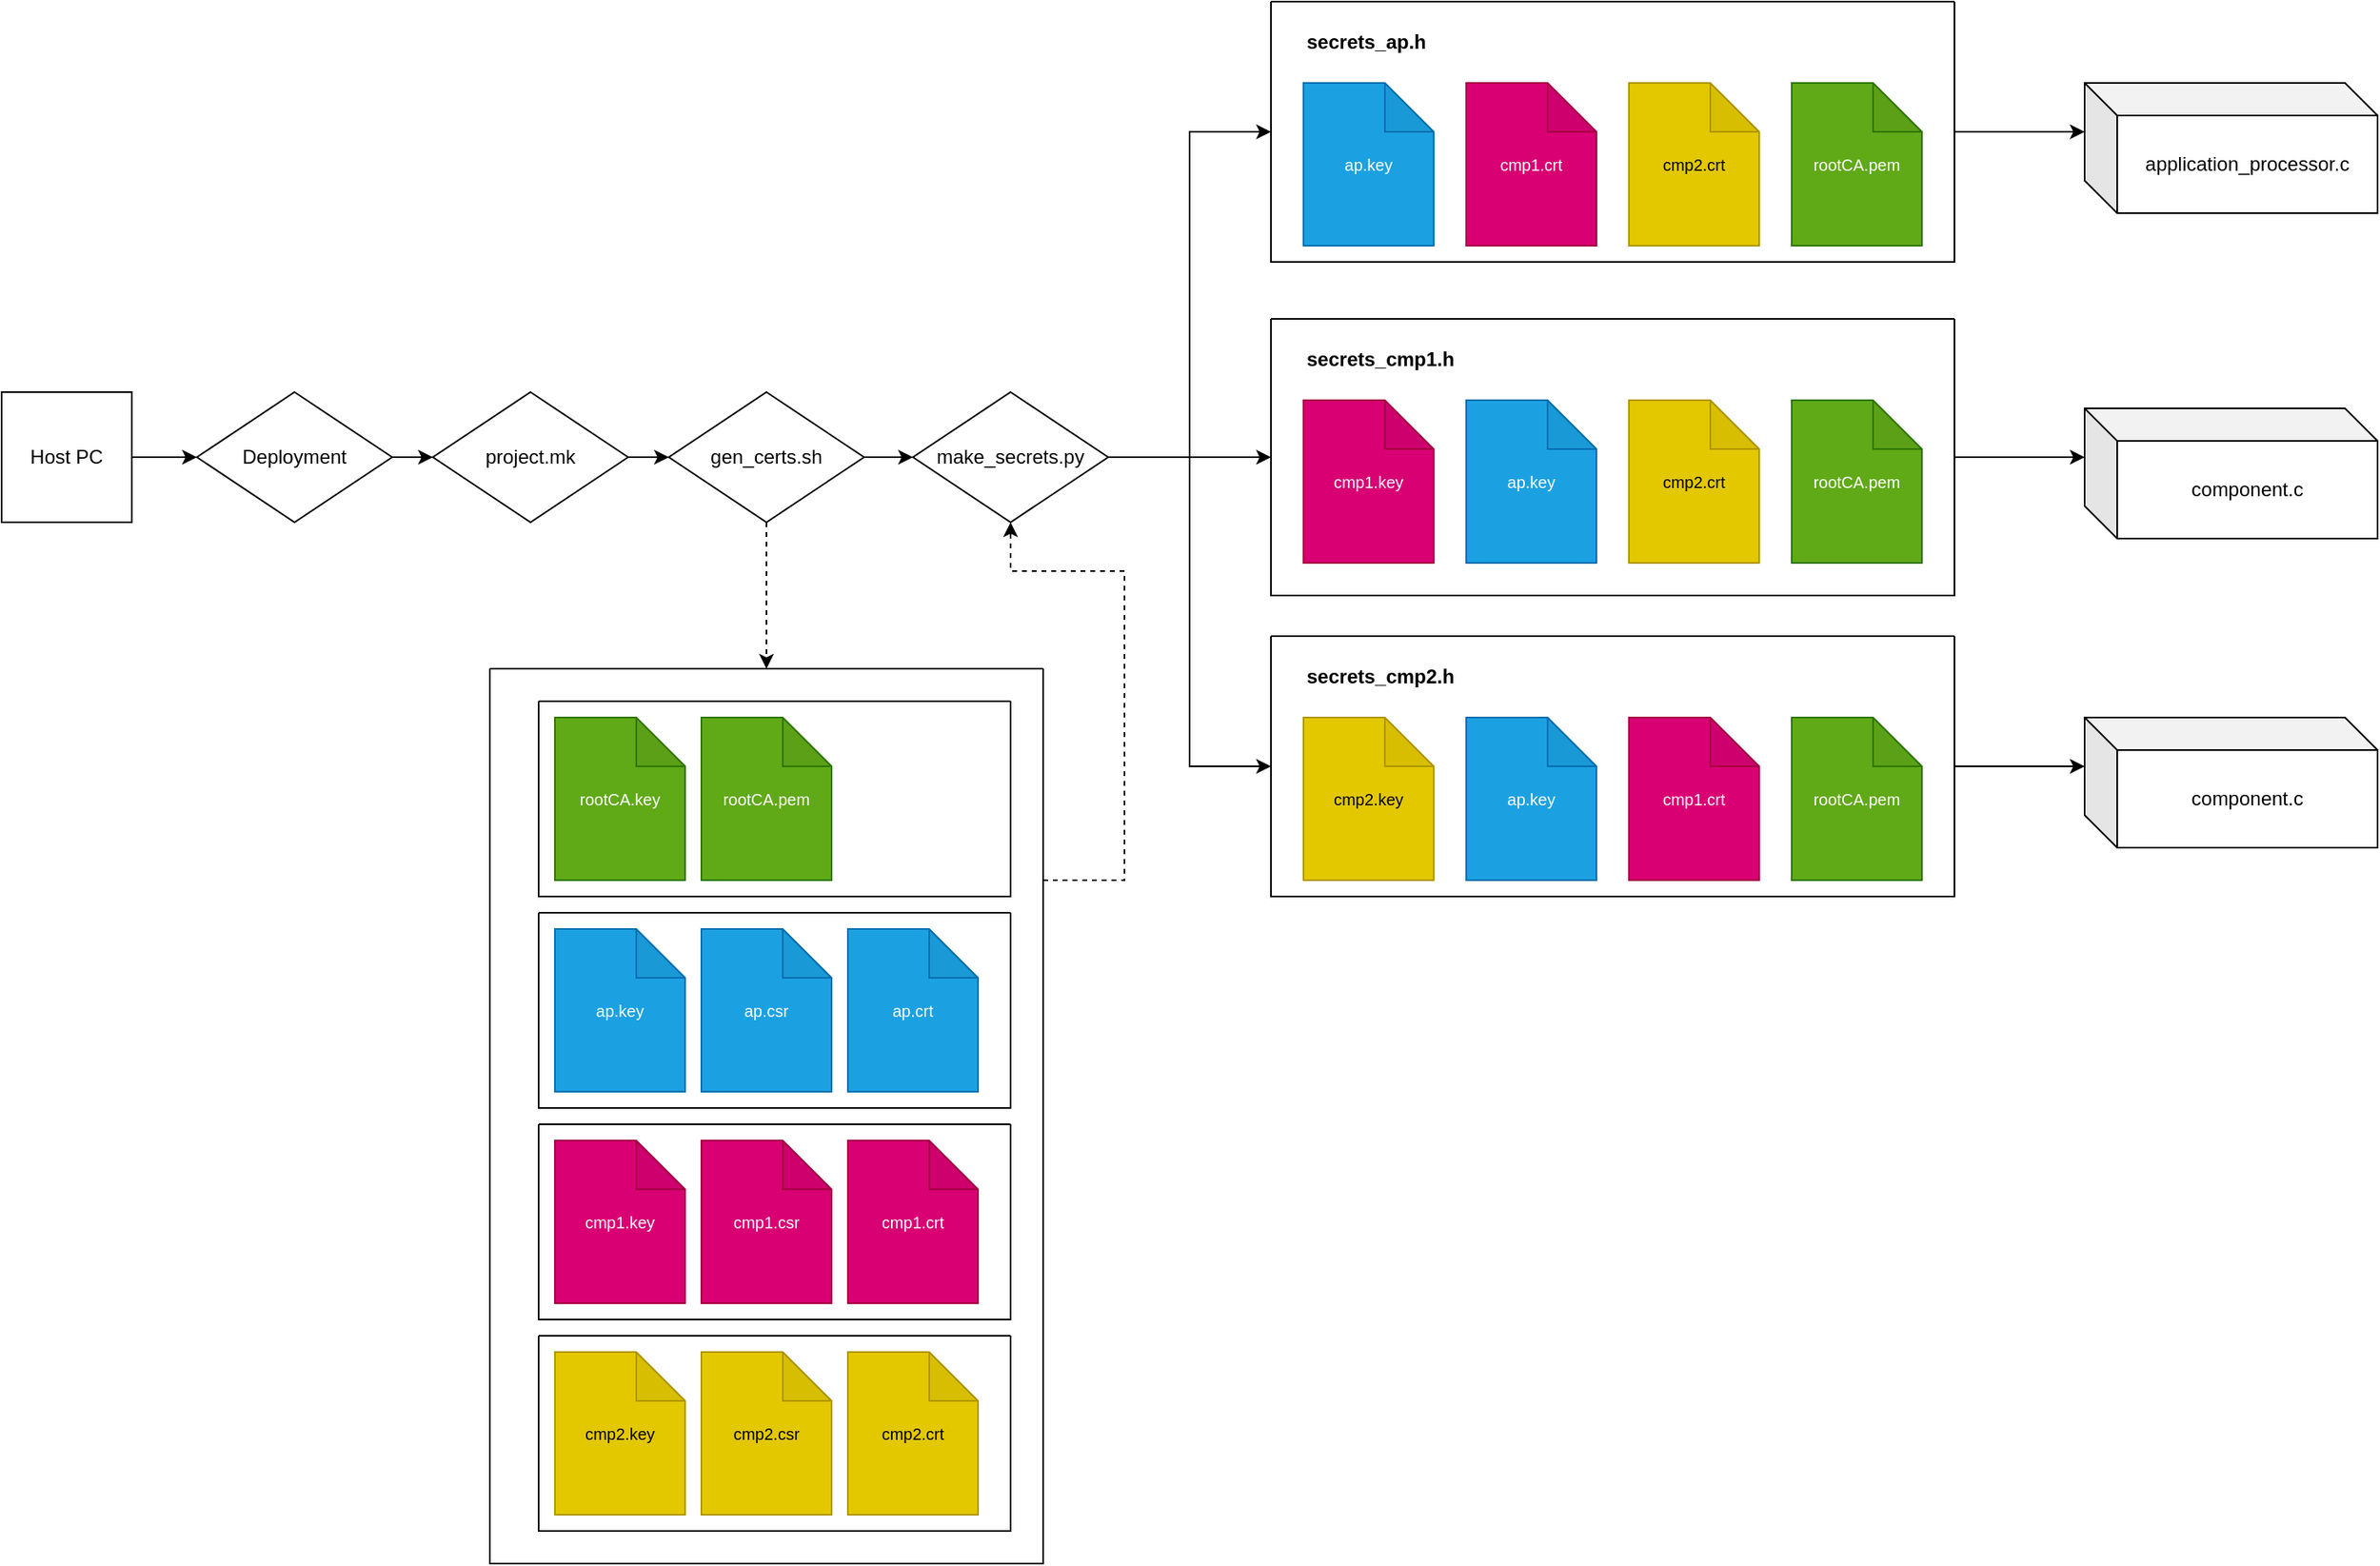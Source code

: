 <mxfile version="23.0.2" type="device">
  <diagram name="Page-1" id="boveJDGjG2tvdPGK0rzz">
    <mxGraphModel dx="1659" dy="962" grid="1" gridSize="10" guides="1" tooltips="1" connect="1" arrows="1" fold="1" page="1" pageScale="1" pageWidth="850" pageHeight="1100" math="0" shadow="0">
      <root>
        <mxCell id="0" />
        <mxCell id="1" parent="0" />
        <mxCell id="aIZxGeL6Wt5F0xaHkzTp-8" style="edgeStyle=orthogonalEdgeStyle;rounded=0;orthogonalLoop=1;jettySize=auto;html=1;entryX=0;entryY=0.5;entryDx=0;entryDy=0;" edge="1" parent="1" source="aIZxGeL6Wt5F0xaHkzTp-1" target="aIZxGeL6Wt5F0xaHkzTp-5">
          <mxGeometry relative="1" as="geometry" />
        </mxCell>
        <mxCell id="aIZxGeL6Wt5F0xaHkzTp-1" value="Host PC" style="whiteSpace=wrap;html=1;aspect=fixed;" vertex="1" parent="1">
          <mxGeometry x="40" y="360" width="80" height="80" as="geometry" />
        </mxCell>
        <mxCell id="aIZxGeL6Wt5F0xaHkzTp-3" value="" style="swimlane;startSize=0;" vertex="1" parent="1">
          <mxGeometry x="820" y="120" width="420" height="160" as="geometry" />
        </mxCell>
        <mxCell id="aIZxGeL6Wt5F0xaHkzTp-4" value="secrets_ap.h" style="text;html=1;align=left;verticalAlign=middle;resizable=0;points=[];autosize=1;strokeColor=none;fillColor=none;fontStyle=1" vertex="1" parent="aIZxGeL6Wt5F0xaHkzTp-3">
          <mxGeometry x="20" y="10" width="100" height="30" as="geometry" />
        </mxCell>
        <mxCell id="aIZxGeL6Wt5F0xaHkzTp-20" value="rootCA.pem" style="shape=note;whiteSpace=wrap;html=1;backgroundOutline=1;darkOpacity=0.05;fontSize=10;fillColor=#60a917;fontColor=#ffffff;strokeColor=#2D7600;" vertex="1" parent="aIZxGeL6Wt5F0xaHkzTp-3">
          <mxGeometry x="320" y="50" width="80" height="100" as="geometry" />
        </mxCell>
        <mxCell id="aIZxGeL6Wt5F0xaHkzTp-21" value="ap.key" style="shape=note;whiteSpace=wrap;html=1;backgroundOutline=1;darkOpacity=0.05;fontSize=10;fillColor=#1ba1e2;fontColor=#ffffff;strokeColor=#006EAF;" vertex="1" parent="aIZxGeL6Wt5F0xaHkzTp-3">
          <mxGeometry x="20" y="50" width="80" height="100" as="geometry" />
        </mxCell>
        <mxCell id="aIZxGeL6Wt5F0xaHkzTp-71" value="cmp1.crt" style="shape=note;whiteSpace=wrap;html=1;backgroundOutline=1;darkOpacity=0.05;fontSize=10;fillColor=#d80073;fontColor=#ffffff;strokeColor=#A50040;" vertex="1" parent="aIZxGeL6Wt5F0xaHkzTp-3">
          <mxGeometry x="120" y="50" width="80" height="100" as="geometry" />
        </mxCell>
        <mxCell id="aIZxGeL6Wt5F0xaHkzTp-72" value="cmp2.crt" style="shape=note;whiteSpace=wrap;html=1;backgroundOutline=1;darkOpacity=0.05;fontSize=10;fillColor=#e3c800;fontColor=#000000;strokeColor=#B09500;" vertex="1" parent="aIZxGeL6Wt5F0xaHkzTp-3">
          <mxGeometry x="220" y="50" width="80" height="100" as="geometry" />
        </mxCell>
        <mxCell id="aIZxGeL6Wt5F0xaHkzTp-87" value="" style="edgeStyle=orthogonalEdgeStyle;rounded=0;orthogonalLoop=1;jettySize=auto;html=1;" edge="1" parent="1" source="aIZxGeL6Wt5F0xaHkzTp-5" target="aIZxGeL6Wt5F0xaHkzTp-86">
          <mxGeometry relative="1" as="geometry" />
        </mxCell>
        <mxCell id="aIZxGeL6Wt5F0xaHkzTp-5" value="Deployment" style="rhombus;whiteSpace=wrap;html=1;" vertex="1" parent="1">
          <mxGeometry x="160" y="360" width="120" height="80" as="geometry" />
        </mxCell>
        <mxCell id="aIZxGeL6Wt5F0xaHkzTp-23" value="" style="swimlane;startSize=0;" vertex="1" parent="1">
          <mxGeometry x="820" y="315" width="420" height="170" as="geometry" />
        </mxCell>
        <mxCell id="aIZxGeL6Wt5F0xaHkzTp-24" value="secrets_cmp1.h" style="text;html=1;align=left;verticalAlign=middle;resizable=0;points=[];autosize=1;strokeColor=none;fillColor=none;fontStyle=1" vertex="1" parent="aIZxGeL6Wt5F0xaHkzTp-23">
          <mxGeometry x="20" y="10" width="110" height="30" as="geometry" />
        </mxCell>
        <mxCell id="aIZxGeL6Wt5F0xaHkzTp-25" value="rootCA.pem" style="shape=note;whiteSpace=wrap;html=1;backgroundOutline=1;darkOpacity=0.05;fontSize=10;fillColor=#60a917;fontColor=#ffffff;strokeColor=#2D7600;" vertex="1" parent="aIZxGeL6Wt5F0xaHkzTp-23">
          <mxGeometry x="320" y="50" width="80" height="100" as="geometry" />
        </mxCell>
        <mxCell id="aIZxGeL6Wt5F0xaHkzTp-28" value="cmp1.key" style="shape=note;whiteSpace=wrap;html=1;backgroundOutline=1;darkOpacity=0.05;fontSize=10;fillColor=#d80073;fontColor=#ffffff;strokeColor=#A50040;" vertex="1" parent="aIZxGeL6Wt5F0xaHkzTp-23">
          <mxGeometry x="20" y="50" width="80" height="100" as="geometry" />
        </mxCell>
        <mxCell id="aIZxGeL6Wt5F0xaHkzTp-73" value="ap.key" style="shape=note;whiteSpace=wrap;html=1;backgroundOutline=1;darkOpacity=0.05;fontSize=10;fillColor=#1ba1e2;fontColor=#ffffff;strokeColor=#006EAF;" vertex="1" parent="aIZxGeL6Wt5F0xaHkzTp-23">
          <mxGeometry x="120" y="50" width="80" height="100" as="geometry" />
        </mxCell>
        <mxCell id="aIZxGeL6Wt5F0xaHkzTp-74" value="cmp2.crt" style="shape=note;whiteSpace=wrap;html=1;backgroundOutline=1;darkOpacity=0.05;fontSize=10;fillColor=#e3c800;fontColor=#000000;strokeColor=#B09500;" vertex="1" parent="aIZxGeL6Wt5F0xaHkzTp-23">
          <mxGeometry x="220" y="50" width="80" height="100" as="geometry" />
        </mxCell>
        <mxCell id="aIZxGeL6Wt5F0xaHkzTp-30" value="" style="swimlane;startSize=0;" vertex="1" parent="1">
          <mxGeometry x="820" y="510" width="420" height="160" as="geometry" />
        </mxCell>
        <mxCell id="aIZxGeL6Wt5F0xaHkzTp-31" value="secrets_cmp2.h" style="text;html=1;align=left;verticalAlign=middle;resizable=0;points=[];autosize=1;strokeColor=none;fillColor=none;fontStyle=1" vertex="1" parent="aIZxGeL6Wt5F0xaHkzTp-30">
          <mxGeometry x="20" y="10" width="110" height="30" as="geometry" />
        </mxCell>
        <mxCell id="aIZxGeL6Wt5F0xaHkzTp-32" value="rootCA.pem" style="shape=note;whiteSpace=wrap;html=1;backgroundOutline=1;darkOpacity=0.05;fontSize=10;fillColor=#60a917;fontColor=#ffffff;strokeColor=#2D7600;" vertex="1" parent="aIZxGeL6Wt5F0xaHkzTp-30">
          <mxGeometry x="320" y="50" width="80" height="100" as="geometry" />
        </mxCell>
        <mxCell id="aIZxGeL6Wt5F0xaHkzTp-35" value="cmp2.key" style="shape=note;whiteSpace=wrap;html=1;backgroundOutline=1;darkOpacity=0.05;fontSize=10;fillColor=#e3c800;fontColor=#000000;strokeColor=#B09500;" vertex="1" parent="aIZxGeL6Wt5F0xaHkzTp-30">
          <mxGeometry x="20" y="50" width="80" height="100" as="geometry" />
        </mxCell>
        <mxCell id="aIZxGeL6Wt5F0xaHkzTp-75" value="ap.key" style="shape=note;whiteSpace=wrap;html=1;backgroundOutline=1;darkOpacity=0.05;fontSize=10;fillColor=#1ba1e2;fontColor=#ffffff;strokeColor=#006EAF;" vertex="1" parent="aIZxGeL6Wt5F0xaHkzTp-30">
          <mxGeometry x="120" y="50" width="80" height="100" as="geometry" />
        </mxCell>
        <mxCell id="aIZxGeL6Wt5F0xaHkzTp-76" value="cmp1.crt" style="shape=note;whiteSpace=wrap;html=1;backgroundOutline=1;darkOpacity=0.05;fontSize=10;fillColor=#d80073;fontColor=#ffffff;strokeColor=#A50040;" vertex="1" parent="aIZxGeL6Wt5F0xaHkzTp-30">
          <mxGeometry x="220" y="50" width="80" height="100" as="geometry" />
        </mxCell>
        <mxCell id="aIZxGeL6Wt5F0xaHkzTp-89" value="" style="edgeStyle=orthogonalEdgeStyle;rounded=0;orthogonalLoop=1;jettySize=auto;html=1;" edge="1" parent="1" source="aIZxGeL6Wt5F0xaHkzTp-86" target="aIZxGeL6Wt5F0xaHkzTp-88">
          <mxGeometry relative="1" as="geometry" />
        </mxCell>
        <mxCell id="aIZxGeL6Wt5F0xaHkzTp-86" value="project.mk" style="rhombus;whiteSpace=wrap;html=1;" vertex="1" parent="1">
          <mxGeometry x="305" y="360" width="120" height="80" as="geometry" />
        </mxCell>
        <mxCell id="aIZxGeL6Wt5F0xaHkzTp-91" style="edgeStyle=orthogonalEdgeStyle;rounded=0;orthogonalLoop=1;jettySize=auto;html=1;exitX=0.5;exitY=1;exitDx=0;exitDy=0;entryX=0.5;entryY=0;entryDx=0;entryDy=0;dashed=1;" edge="1" parent="1" source="aIZxGeL6Wt5F0xaHkzTp-88" target="aIZxGeL6Wt5F0xaHkzTp-90">
          <mxGeometry relative="1" as="geometry" />
        </mxCell>
        <mxCell id="aIZxGeL6Wt5F0xaHkzTp-93" value="" style="edgeStyle=orthogonalEdgeStyle;rounded=0;orthogonalLoop=1;jettySize=auto;html=1;" edge="1" parent="1" source="aIZxGeL6Wt5F0xaHkzTp-88" target="aIZxGeL6Wt5F0xaHkzTp-92">
          <mxGeometry relative="1" as="geometry" />
        </mxCell>
        <mxCell id="aIZxGeL6Wt5F0xaHkzTp-88" value="gen_certs.sh" style="rhombus;whiteSpace=wrap;html=1;" vertex="1" parent="1">
          <mxGeometry x="450" y="360" width="120" height="80" as="geometry" />
        </mxCell>
        <mxCell id="aIZxGeL6Wt5F0xaHkzTp-98" style="edgeStyle=orthogonalEdgeStyle;rounded=0;orthogonalLoop=1;jettySize=auto;html=1;entryX=0.5;entryY=1;entryDx=0;entryDy=0;dashed=1;" edge="1" parent="1" source="aIZxGeL6Wt5F0xaHkzTp-90" target="aIZxGeL6Wt5F0xaHkzTp-92">
          <mxGeometry relative="1" as="geometry">
            <Array as="points">
              <mxPoint x="730" y="660" />
              <mxPoint x="730" y="470" />
              <mxPoint x="660" y="470" />
            </Array>
          </mxGeometry>
        </mxCell>
        <mxCell id="aIZxGeL6Wt5F0xaHkzTp-90" value="" style="swimlane;startSize=0;" vertex="1" parent="1">
          <mxGeometry x="340" y="530" width="340" height="550" as="geometry" />
        </mxCell>
        <mxCell id="aIZxGeL6Wt5F0xaHkzTp-37" value="" style="swimlane;startSize=0;" vertex="1" parent="aIZxGeL6Wt5F0xaHkzTp-90">
          <mxGeometry x="30" y="20" width="290" height="120" as="geometry" />
        </mxCell>
        <mxCell id="aIZxGeL6Wt5F0xaHkzTp-38" value="rootCA.pem" style="shape=note;whiteSpace=wrap;html=1;backgroundOutline=1;darkOpacity=0.05;fontSize=10;fillColor=#60a917;fontColor=#ffffff;strokeColor=#2D7600;" vertex="1" parent="aIZxGeL6Wt5F0xaHkzTp-37">
          <mxGeometry x="100" y="10" width="80" height="100" as="geometry" />
        </mxCell>
        <mxCell id="aIZxGeL6Wt5F0xaHkzTp-39" value="rootCA.key" style="shape=note;whiteSpace=wrap;html=1;backgroundOutline=1;darkOpacity=0.05;fontSize=10;fillColor=#60a917;fontColor=#ffffff;strokeColor=#2D7600;" vertex="1" parent="aIZxGeL6Wt5F0xaHkzTp-37">
          <mxGeometry x="10" y="10" width="80" height="100" as="geometry" />
        </mxCell>
        <mxCell id="aIZxGeL6Wt5F0xaHkzTp-40" value="" style="swimlane;startSize=0;" vertex="1" parent="aIZxGeL6Wt5F0xaHkzTp-90">
          <mxGeometry x="30" y="150" width="290" height="120" as="geometry" />
        </mxCell>
        <mxCell id="aIZxGeL6Wt5F0xaHkzTp-9" value="ap.key" style="shape=note;whiteSpace=wrap;html=1;backgroundOutline=1;darkOpacity=0.05;fontSize=10;fillColor=#1ba1e2;fontColor=#ffffff;strokeColor=#006EAF;" vertex="1" parent="aIZxGeL6Wt5F0xaHkzTp-40">
          <mxGeometry x="10" y="10" width="80" height="100" as="geometry" />
        </mxCell>
        <mxCell id="aIZxGeL6Wt5F0xaHkzTp-10" value="ap.csr" style="shape=note;whiteSpace=wrap;html=1;backgroundOutline=1;darkOpacity=0.05;fontSize=10;fillColor=#1ba1e2;fontColor=#ffffff;strokeColor=#006EAF;" vertex="1" parent="aIZxGeL6Wt5F0xaHkzTp-40">
          <mxGeometry x="100" y="10" width="80" height="100" as="geometry" />
        </mxCell>
        <mxCell id="aIZxGeL6Wt5F0xaHkzTp-11" value="ap.crt" style="shape=note;whiteSpace=wrap;html=1;backgroundOutline=1;darkOpacity=0.05;fontSize=10;fillColor=#1ba1e2;fontColor=#ffffff;strokeColor=#006EAF;" vertex="1" parent="aIZxGeL6Wt5F0xaHkzTp-40">
          <mxGeometry x="190" y="10" width="80" height="100" as="geometry" />
        </mxCell>
        <mxCell id="aIZxGeL6Wt5F0xaHkzTp-43" value="" style="swimlane;startSize=0;" vertex="1" parent="aIZxGeL6Wt5F0xaHkzTp-90">
          <mxGeometry x="30" y="280" width="290" height="120" as="geometry" />
        </mxCell>
        <mxCell id="aIZxGeL6Wt5F0xaHkzTp-12" value="cmp1.key" style="shape=note;whiteSpace=wrap;html=1;backgroundOutline=1;darkOpacity=0.05;fontSize=10;fillColor=#d80073;fontColor=#ffffff;strokeColor=#A50040;" vertex="1" parent="aIZxGeL6Wt5F0xaHkzTp-43">
          <mxGeometry x="10" y="10" width="80" height="100" as="geometry" />
        </mxCell>
        <mxCell id="aIZxGeL6Wt5F0xaHkzTp-13" value="cmp1.csr" style="shape=note;whiteSpace=wrap;html=1;backgroundOutline=1;darkOpacity=0.05;fontSize=10;fillColor=#d80073;fontColor=#ffffff;strokeColor=#A50040;" vertex="1" parent="aIZxGeL6Wt5F0xaHkzTp-43">
          <mxGeometry x="100" y="10" width="80" height="100" as="geometry" />
        </mxCell>
        <mxCell id="aIZxGeL6Wt5F0xaHkzTp-14" value="cmp1.crt" style="shape=note;whiteSpace=wrap;html=1;backgroundOutline=1;darkOpacity=0.05;fontSize=10;fillColor=#d80073;fontColor=#ffffff;strokeColor=#A50040;" vertex="1" parent="aIZxGeL6Wt5F0xaHkzTp-43">
          <mxGeometry x="190" y="10" width="80" height="100" as="geometry" />
        </mxCell>
        <mxCell id="aIZxGeL6Wt5F0xaHkzTp-47" value="" style="swimlane;startSize=0;" vertex="1" parent="aIZxGeL6Wt5F0xaHkzTp-90">
          <mxGeometry x="30" y="410" width="290" height="120" as="geometry" />
        </mxCell>
        <mxCell id="aIZxGeL6Wt5F0xaHkzTp-15" value="cmp2.key" style="shape=note;whiteSpace=wrap;html=1;backgroundOutline=1;darkOpacity=0.05;fontSize=10;fillColor=#e3c800;fontColor=#000000;strokeColor=#B09500;" vertex="1" parent="aIZxGeL6Wt5F0xaHkzTp-47">
          <mxGeometry x="10" y="10" width="80" height="100" as="geometry" />
        </mxCell>
        <mxCell id="aIZxGeL6Wt5F0xaHkzTp-16" value="cmp2.csr" style="shape=note;whiteSpace=wrap;html=1;backgroundOutline=1;darkOpacity=0.05;fontSize=10;fillColor=#e3c800;fontColor=#000000;strokeColor=#B09500;" vertex="1" parent="aIZxGeL6Wt5F0xaHkzTp-47">
          <mxGeometry x="100" y="10" width="80" height="100" as="geometry" />
        </mxCell>
        <mxCell id="aIZxGeL6Wt5F0xaHkzTp-17" value="cmp2.crt" style="shape=note;whiteSpace=wrap;html=1;backgroundOutline=1;darkOpacity=0.05;fontSize=10;fillColor=#e3c800;fontColor=#000000;strokeColor=#B09500;" vertex="1" parent="aIZxGeL6Wt5F0xaHkzTp-47">
          <mxGeometry x="190" y="10" width="80" height="100" as="geometry" />
        </mxCell>
        <mxCell id="aIZxGeL6Wt5F0xaHkzTp-94" style="edgeStyle=orthogonalEdgeStyle;rounded=0;orthogonalLoop=1;jettySize=auto;html=1;entryX=0;entryY=0.5;entryDx=0;entryDy=0;" edge="1" parent="1" source="aIZxGeL6Wt5F0xaHkzTp-92" target="aIZxGeL6Wt5F0xaHkzTp-3">
          <mxGeometry relative="1" as="geometry" />
        </mxCell>
        <mxCell id="aIZxGeL6Wt5F0xaHkzTp-95" style="edgeStyle=orthogonalEdgeStyle;rounded=0;orthogonalLoop=1;jettySize=auto;html=1;exitX=1;exitY=0.5;exitDx=0;exitDy=0;entryX=0;entryY=0.5;entryDx=0;entryDy=0;" edge="1" parent="1" source="aIZxGeL6Wt5F0xaHkzTp-92" target="aIZxGeL6Wt5F0xaHkzTp-23">
          <mxGeometry relative="1" as="geometry" />
        </mxCell>
        <mxCell id="aIZxGeL6Wt5F0xaHkzTp-96" style="edgeStyle=orthogonalEdgeStyle;rounded=0;orthogonalLoop=1;jettySize=auto;html=1;exitX=1;exitY=0.5;exitDx=0;exitDy=0;entryX=0;entryY=0.5;entryDx=0;entryDy=0;" edge="1" parent="1" source="aIZxGeL6Wt5F0xaHkzTp-92" target="aIZxGeL6Wt5F0xaHkzTp-30">
          <mxGeometry relative="1" as="geometry" />
        </mxCell>
        <mxCell id="aIZxGeL6Wt5F0xaHkzTp-92" value="make_secrets.py" style="rhombus;whiteSpace=wrap;html=1;" vertex="1" parent="1">
          <mxGeometry x="600" y="360" width="120" height="80" as="geometry" />
        </mxCell>
        <mxCell id="aIZxGeL6Wt5F0xaHkzTp-100" value="application_processor.c" style="shape=cube;whiteSpace=wrap;html=1;boundedLbl=1;backgroundOutline=1;darkOpacity=0.05;darkOpacity2=0.1;" vertex="1" parent="1">
          <mxGeometry x="1320" y="170" width="180" height="80" as="geometry" />
        </mxCell>
        <mxCell id="aIZxGeL6Wt5F0xaHkzTp-101" style="edgeStyle=orthogonalEdgeStyle;rounded=0;orthogonalLoop=1;jettySize=auto;html=1;exitX=1;exitY=0.5;exitDx=0;exitDy=0;entryX=0;entryY=0;entryDx=0;entryDy=30;entryPerimeter=0;" edge="1" parent="1" source="aIZxGeL6Wt5F0xaHkzTp-3" target="aIZxGeL6Wt5F0xaHkzTp-100">
          <mxGeometry relative="1" as="geometry" />
        </mxCell>
        <mxCell id="aIZxGeL6Wt5F0xaHkzTp-102" value="component.c" style="shape=cube;whiteSpace=wrap;html=1;boundedLbl=1;backgroundOutline=1;darkOpacity=0.05;darkOpacity2=0.1;" vertex="1" parent="1">
          <mxGeometry x="1320" y="370" width="180" height="80" as="geometry" />
        </mxCell>
        <mxCell id="aIZxGeL6Wt5F0xaHkzTp-103" style="edgeStyle=orthogonalEdgeStyle;rounded=0;orthogonalLoop=1;jettySize=auto;html=1;exitX=1;exitY=0.5;exitDx=0;exitDy=0;entryX=0;entryY=0;entryDx=0;entryDy=30;entryPerimeter=0;" edge="1" parent="1" source="aIZxGeL6Wt5F0xaHkzTp-23" target="aIZxGeL6Wt5F0xaHkzTp-102">
          <mxGeometry relative="1" as="geometry" />
        </mxCell>
        <mxCell id="aIZxGeL6Wt5F0xaHkzTp-104" value="component.c" style="shape=cube;whiteSpace=wrap;html=1;boundedLbl=1;backgroundOutline=1;darkOpacity=0.05;darkOpacity2=0.1;" vertex="1" parent="1">
          <mxGeometry x="1320" y="560" width="180" height="80" as="geometry" />
        </mxCell>
        <mxCell id="aIZxGeL6Wt5F0xaHkzTp-105" style="edgeStyle=orthogonalEdgeStyle;rounded=0;orthogonalLoop=1;jettySize=auto;html=1;entryX=0;entryY=0;entryDx=0;entryDy=30;entryPerimeter=0;" edge="1" parent="1" source="aIZxGeL6Wt5F0xaHkzTp-30" target="aIZxGeL6Wt5F0xaHkzTp-104">
          <mxGeometry relative="1" as="geometry" />
        </mxCell>
      </root>
    </mxGraphModel>
  </diagram>
</mxfile>

